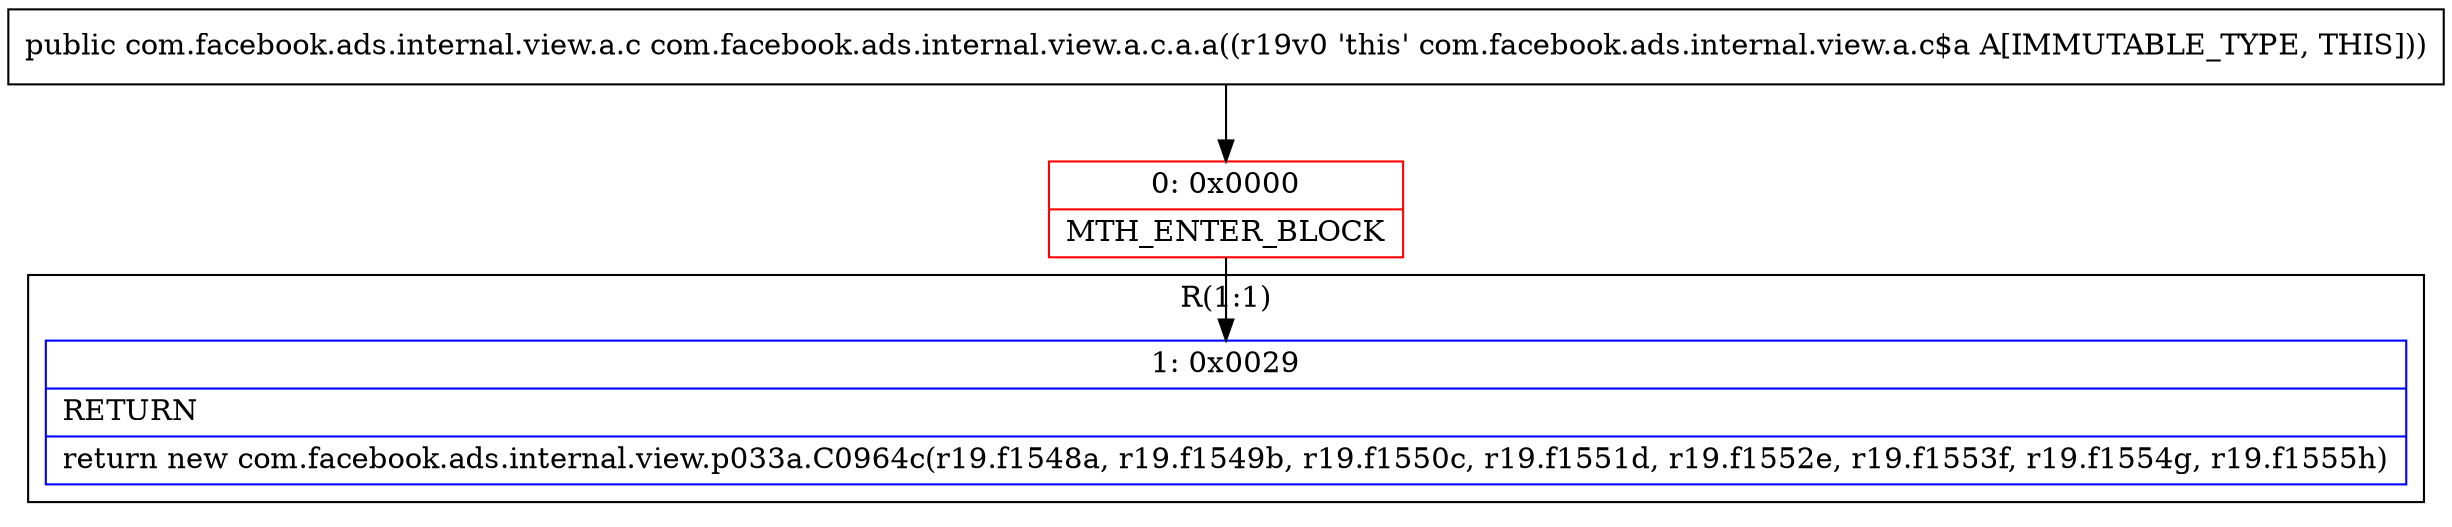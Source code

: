 digraph "CFG forcom.facebook.ads.internal.view.a.c.a.a()Lcom\/facebook\/ads\/internal\/view\/a\/c;" {
subgraph cluster_Region_1831517254 {
label = "R(1:1)";
node [shape=record,color=blue];
Node_1 [shape=record,label="{1\:\ 0x0029|RETURN\l|return new com.facebook.ads.internal.view.p033a.C0964c(r19.f1548a, r19.f1549b, r19.f1550c, r19.f1551d, r19.f1552e, r19.f1553f, r19.f1554g, r19.f1555h)\l}"];
}
Node_0 [shape=record,color=red,label="{0\:\ 0x0000|MTH_ENTER_BLOCK\l}"];
MethodNode[shape=record,label="{public com.facebook.ads.internal.view.a.c com.facebook.ads.internal.view.a.c.a.a((r19v0 'this' com.facebook.ads.internal.view.a.c$a A[IMMUTABLE_TYPE, THIS])) }"];
MethodNode -> Node_0;
Node_0 -> Node_1;
}


